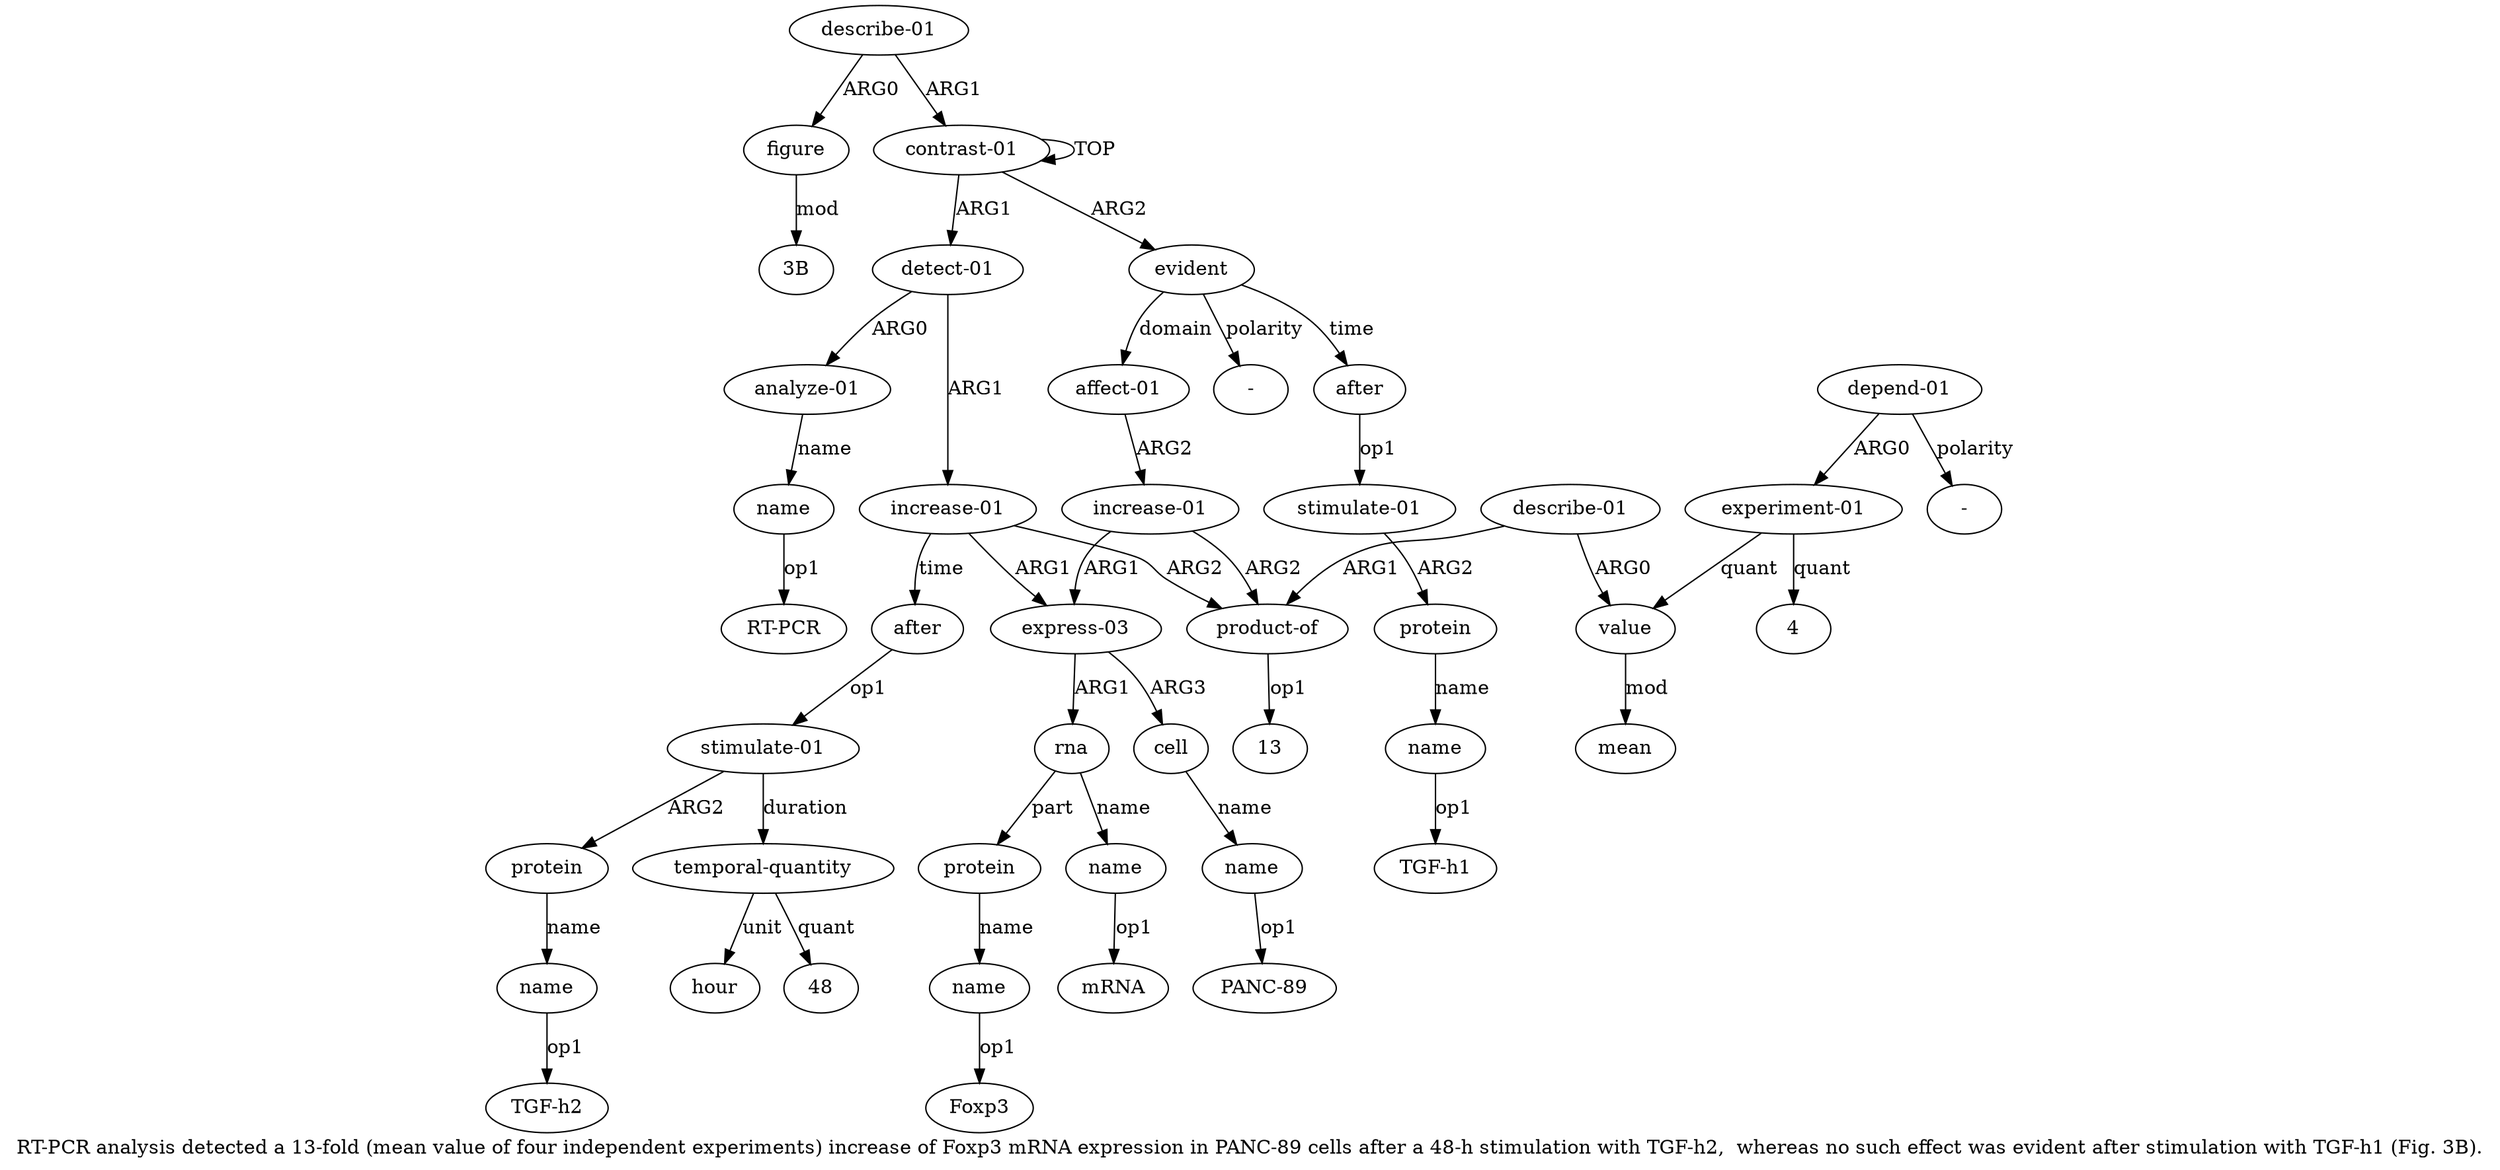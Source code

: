 digraph  {
	graph [label="RT-PCR analysis detected a 13-fold (mean value of four independent experiments) increase of Foxp3 mRNA expression in PANC-89 cells \
after a 48-h stimulation with TGF-h2,  whereas no such effect was evident after stimulation with TGF-h1 (Fig. 3B)."];
	node [label="\N"];
	a20	 [color=black,
		gold_ind=20,
		gold_label=protein,
		label=protein,
		test_ind=20,
		test_label=protein];
	a21	 [color=black,
		gold_ind=21,
		gold_label=name,
		label=name,
		test_ind=21,
		test_label=name];
	a20 -> a21 [key=0,
	color=black,
	gold_label=name,
	label=name,
	test_label=name];
"a21 TGF-h2" [color=black,
	gold_ind=-1,
	gold_label="TGF-h2",
	label="TGF-h2",
	test_ind=-1,
	test_label="TGF-h2"];
a21 -> "a21 TGF-h2" [key=0,
color=black,
gold_label=op1,
label=op1,
test_label=op1];
a22 [color=black,
gold_ind=22,
gold_label="temporal-quantity",
label="temporal-quantity",
test_ind=22,
test_label="temporal-quantity"];
a23 [color=black,
gold_ind=23,
gold_label=hour,
label=hour,
test_ind=23,
test_label=hour];
a22 -> a23 [key=0,
color=black,
gold_label=unit,
label=unit,
test_label=unit];
"a22 48" [color=black,
gold_ind=-1,
gold_label=48,
label=48,
test_ind=-1,
test_label=48];
a22 -> "a22 48" [key=0,
color=black,
gold_label=quant,
label=quant,
test_label=quant];
a24 [color=black,
gold_ind=24,
gold_label=evident,
label=evident,
test_ind=24,
test_label=evident];
a25 [color=black,
gold_ind=25,
gold_label="affect-01",
label="affect-01",
test_ind=25,
test_label="affect-01"];
a24 -> a25 [key=0,
color=black,
gold_label=domain,
label=domain,
test_label=domain];
a27 [color=black,
gold_ind=27,
gold_label=after,
label=after,
test_ind=27,
test_label=after];
a24 -> a27 [key=0,
color=black,
gold_label=time,
label=time,
test_label=time];
"a24 -" [color=black,
gold_ind=-1,
gold_label="-",
label="-",
test_ind=-1,
test_label="-"];
a24 -> "a24 -" [key=0,
color=black,
gold_label=polarity,
label=polarity,
test_label=polarity];
a26 [color=black,
gold_ind=26,
gold_label="increase-01",
label="increase-01",
test_ind=26,
test_label="increase-01"];
a25 -> a26 [key=0,
color=black,
gold_label=ARG2,
label=ARG2,
test_label=ARG2];
a12 [color=black,
gold_ind=12,
gold_label="product-of",
label="product-of",
test_ind=12,
test_label="product-of"];
a26 -> a12 [key=0,
color=black,
gold_label=ARG2,
label=ARG2,
test_label=ARG2];
a5 [color=black,
gold_ind=5,
gold_label="express-03",
label="express-03",
test_ind=5,
test_label="express-03"];
a26 -> a5 [key=0,
color=black,
gold_label=ARG1,
label=ARG1,
test_label=ARG1];
a28 [color=black,
gold_ind=28,
gold_label="stimulate-01",
label="stimulate-01",
test_ind=28,
test_label="stimulate-01"];
a27 -> a28 [key=0,
color=black,
gold_label=op1,
label=op1,
test_label=op1];
a29 [color=black,
gold_ind=29,
gold_label=protein,
label=protein,
test_ind=29,
test_label=protein];
a28 -> a29 [key=0,
color=black,
gold_label=ARG2,
label=ARG2,
test_label=ARG2];
a30 [color=black,
gold_ind=30,
gold_label=name,
label=name,
test_ind=30,
test_label=name];
a29 -> a30 [key=0,
color=black,
gold_label=name,
label=name,
test_label=name];
"a9 Foxp3" [color=black,
gold_ind=-1,
gold_label=Foxp3,
label=Foxp3,
test_ind=-1,
test_label=Foxp3];
a31 [color=black,
gold_ind=31,
gold_label="describe-01",
label="describe-01",
test_ind=31,
test_label="describe-01"];
a32 [color=black,
gold_ind=32,
gold_label=figure,
label=figure,
test_ind=32,
test_label=figure];
a31 -> a32 [key=0,
color=black,
gold_label=ARG0,
label=ARG0,
test_label=ARG0];
a0 [color=black,
gold_ind=0,
gold_label="contrast-01",
label="contrast-01",
test_ind=0,
test_label="contrast-01"];
a31 -> a0 [key=0,
color=black,
gold_label=ARG1,
label=ARG1,
test_label=ARG1];
"a16 4" [color=black,
gold_ind=-1,
gold_label=4,
label=4,
test_ind=-1,
test_label=4];
"a30 TGF-h1" [color=black,
gold_ind=-1,
gold_label="TGF-h1",
label="TGF-h1",
test_ind=-1,
test_label="TGF-h1"];
a30 -> "a30 TGF-h1" [key=0,
color=black,
gold_label=op1,
label=op1,
test_label=op1];
"a7 mRNA" [color=black,
gold_ind=-1,
gold_label=mRNA,
label=mRNA,
test_ind=-1,
test_label=mRNA];
"a12 13" [color=black,
gold_ind=-1,
gold_label=13,
label=13,
test_ind=-1,
test_label=13];
"a32 3B" [color=black,
gold_ind=-1,
gold_label="3B",
label="3B",
test_ind=-1,
test_label="3B"];
a32 -> "a32 3B" [key=0,
color=black,
gold_label=mod,
label=mod,
test_label=mod];
a15 [color=black,
gold_ind=15,
gold_label=mean,
label=mean,
test_ind=15,
test_label=mean];
a14 [color=black,
gold_ind=14,
gold_label=value,
label=value,
test_ind=14,
test_label=value];
a14 -> a15 [key=0,
color=black,
gold_label=mod,
label=mod,
test_label=mod];
a17 [color=black,
gold_ind=17,
gold_label="depend-01",
label="depend-01",
test_ind=17,
test_label="depend-01"];
a16 [color=black,
gold_ind=16,
gold_label="experiment-01",
label="experiment-01",
test_ind=16,
test_label="experiment-01"];
a17 -> a16 [key=0,
color=black,
gold_label=ARG0,
label=ARG0,
test_label=ARG0];
"a17 -" [color=black,
gold_ind=-1,
gold_label="-",
label="-",
test_ind=-1,
test_label="-"];
a17 -> "a17 -" [key=0,
color=black,
gold_label=polarity,
label=polarity,
test_label=polarity];
a16 -> "a16 4" [key=0,
color=black,
gold_label=quant,
label=quant,
test_label=quant];
a16 -> a14 [key=0,
color=black,
gold_label=quant,
label=quant,
test_label=quant];
a11 [color=black,
gold_ind=11,
gold_label=name,
label=name,
test_ind=11,
test_label=name];
"a11 PANC-89" [color=black,
gold_ind=-1,
gold_label="PANC-89",
label="PANC-89",
test_ind=-1,
test_label="PANC-89"];
a11 -> "a11 PANC-89" [key=0,
color=black,
gold_label=op1,
label=op1,
test_label=op1];
a10 [color=black,
gold_ind=10,
gold_label=cell,
label=cell,
test_ind=10,
test_label=cell];
a10 -> a11 [key=0,
color=black,
gold_label=name,
label=name,
test_label=name];
a13 [color=black,
gold_ind=13,
gold_label="describe-01",
label="describe-01",
test_ind=13,
test_label="describe-01"];
a13 -> a14 [key=0,
color=black,
gold_label=ARG0,
label=ARG0,
test_label=ARG0];
a13 -> a12 [key=0,
color=black,
gold_label=ARG1,
label=ARG1,
test_label=ARG1];
a12 -> "a12 13" [key=0,
color=black,
gold_label=op1,
label=op1,
test_label=op1];
a19 [color=black,
gold_ind=19,
gold_label="stimulate-01",
label="stimulate-01",
test_ind=19,
test_label="stimulate-01"];
a19 -> a20 [key=0,
color=black,
gold_label=ARG2,
label=ARG2,
test_label=ARG2];
a19 -> a22 [key=0,
color=black,
gold_label=duration,
label=duration,
test_label=duration];
a18 [color=black,
gold_ind=18,
gold_label=after,
label=after,
test_ind=18,
test_label=after];
a18 -> a19 [key=0,
color=black,
gold_label=op1,
label=op1,
test_label=op1];
a1 [color=black,
gold_ind=1,
gold_label="detect-01",
label="detect-01",
test_ind=1,
test_label="detect-01"];
a2 [color=black,
gold_ind=2,
gold_label="analyze-01",
label="analyze-01",
test_ind=2,
test_label="analyze-01"];
a1 -> a2 [key=0,
color=black,
gold_label=ARG0,
label=ARG0,
test_label=ARG0];
a4 [color=black,
gold_ind=4,
gold_label="increase-01",
label="increase-01",
test_ind=4,
test_label="increase-01"];
a1 -> a4 [key=0,
color=black,
gold_label=ARG1,
label=ARG1,
test_label=ARG1];
a0 -> a24 [key=0,
color=black,
gold_label=ARG2,
label=ARG2,
test_label=ARG2];
a0 -> a1 [key=0,
color=black,
gold_label=ARG1,
label=ARG1,
test_label=ARG1];
a0 -> a0 [key=0,
color=black,
gold_label=TOP,
label=TOP,
test_label=TOP];
a3 [color=black,
gold_ind=3,
gold_label=name,
label=name,
test_ind=3,
test_label=name];
"a3 RT-PCR" [color=black,
gold_ind=-1,
gold_label="RT-PCR",
label="RT-PCR",
test_ind=-1,
test_label="RT-PCR"];
a3 -> "a3 RT-PCR" [key=0,
color=black,
gold_label=op1,
label=op1,
test_label=op1];
a2 -> a3 [key=0,
color=black,
gold_label=name,
label=name,
test_label=name];
a5 -> a10 [key=0,
color=black,
gold_label=ARG3,
label=ARG3,
test_label=ARG3];
a6 [color=black,
gold_ind=6,
gold_label=rna,
label=rna,
test_ind=6,
test_label=rna];
a5 -> a6 [key=0,
color=black,
gold_label=ARG1,
label=ARG1,
test_label=ARG1];
a4 -> a12 [key=0,
color=black,
gold_label=ARG2,
label=ARG2,
test_label=ARG2];
a4 -> a18 [key=0,
color=black,
gold_label=time,
label=time,
test_label=time];
a4 -> a5 [key=0,
color=black,
gold_label=ARG1,
label=ARG1,
test_label=ARG1];
a7 [color=black,
gold_ind=7,
gold_label=name,
label=name,
test_ind=7,
test_label=name];
a7 -> "a7 mRNA" [key=0,
color=black,
gold_label=op1,
label=op1,
test_label=op1];
a6 -> a7 [key=0,
color=black,
gold_label=name,
label=name,
test_label=name];
a8 [color=black,
gold_ind=8,
gold_label=protein,
label=protein,
test_ind=8,
test_label=protein];
a6 -> a8 [key=0,
color=black,
gold_label=part,
label=part,
test_label=part];
a9 [color=black,
gold_ind=9,
gold_label=name,
label=name,
test_ind=9,
test_label=name];
a9 -> "a9 Foxp3" [key=0,
color=black,
gold_label=op1,
label=op1,
test_label=op1];
a8 -> a9 [key=0,
color=black,
gold_label=name,
label=name,
test_label=name];
}

